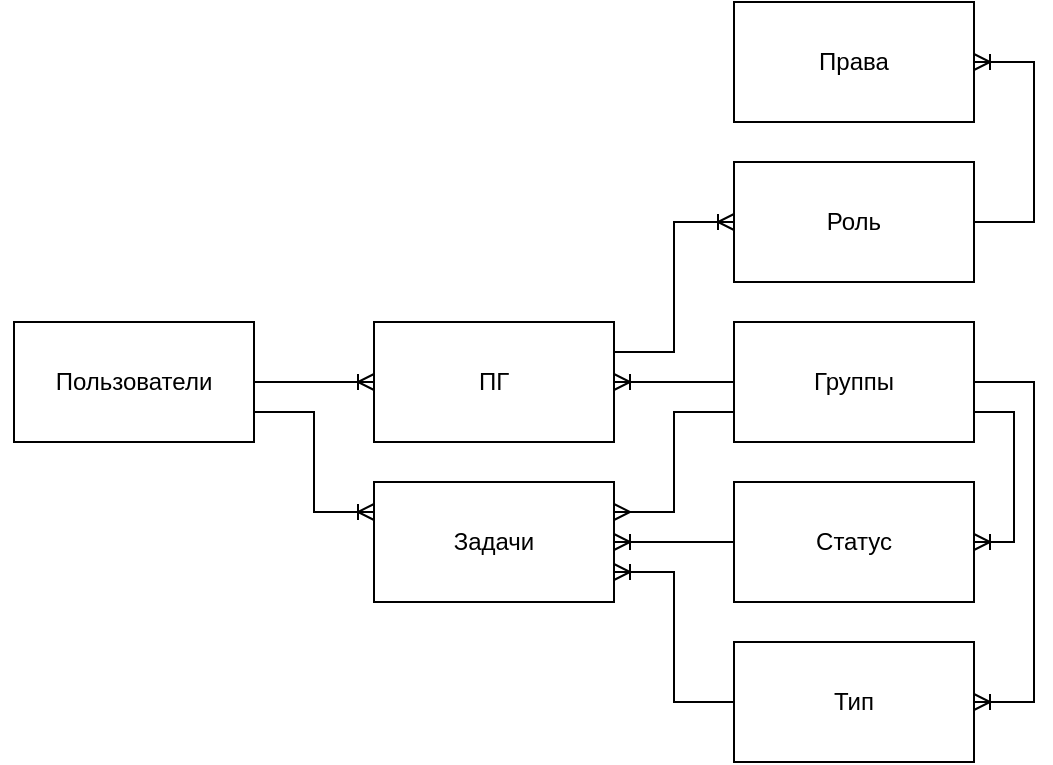 <mxfile version="16.2.4" type="github">
  <diagram id="R2lEEEUBdFMjLlhIrx00" name="Page-1">
    <mxGraphModel dx="1422" dy="762" grid="1" gridSize="10" guides="1" tooltips="1" connect="1" arrows="1" fold="1" page="1" pageScale="1" pageWidth="850" pageHeight="1100" math="0" shadow="0" extFonts="Permanent Marker^https://fonts.googleapis.com/css?family=Permanent+Marker">
      <root>
        <mxCell id="0" />
        <mxCell id="1" parent="0" />
        <mxCell id="lOkxg1QS74GlzmccPzkd-32" value="Пользователи" style="rounded=0;whiteSpace=wrap;html=1;" vertex="1" parent="1">
          <mxGeometry x="160" y="270" width="120" height="60" as="geometry" />
        </mxCell>
        <mxCell id="lOkxg1QS74GlzmccPzkd-33" value="Группы" style="rounded=0;whiteSpace=wrap;html=1;" vertex="1" parent="1">
          <mxGeometry x="520" y="270" width="120" height="60" as="geometry" />
        </mxCell>
        <mxCell id="lOkxg1QS74GlzmccPzkd-34" value="Задачи" style="rounded=0;whiteSpace=wrap;html=1;direction=east;" vertex="1" parent="1">
          <mxGeometry x="340" y="350" width="120" height="60" as="geometry" />
        </mxCell>
        <mxCell id="lOkxg1QS74GlzmccPzkd-35" value="ПГ" style="rounded=0;whiteSpace=wrap;html=1;" vertex="1" parent="1">
          <mxGeometry x="340" y="270" width="120" height="60" as="geometry" />
        </mxCell>
        <mxCell id="lOkxg1QS74GlzmccPzkd-40" value="" style="edgeStyle=entityRelationEdgeStyle;fontSize=12;html=1;endArrow=ERoneToMany;rounded=0;entryX=0;entryY=0.5;entryDx=0;entryDy=0;exitX=0;exitY=0.5;exitDx=0;exitDy=0;strokeColor=none;" edge="1" parent="1" source="lOkxg1QS74GlzmccPzkd-32" target="lOkxg1QS74GlzmccPzkd-34">
          <mxGeometry width="100" height="100" relative="1" as="geometry">
            <mxPoint x="110" y="510" as="sourcePoint" />
            <mxPoint x="50" y="410" as="targetPoint" />
          </mxGeometry>
        </mxCell>
        <mxCell id="lOkxg1QS74GlzmccPzkd-36" value="" style="edgeStyle=entityRelationEdgeStyle;fontSize=12;html=1;endArrow=ERoneToMany;rounded=0;exitX=0;exitY=0.5;exitDx=0;exitDy=0;entryX=1;entryY=0.5;entryDx=0;entryDy=0;" edge="1" parent="1" source="lOkxg1QS74GlzmccPzkd-33" target="lOkxg1QS74GlzmccPzkd-35">
          <mxGeometry width="100" height="100" relative="1" as="geometry">
            <mxPoint x="530" y="410" as="sourcePoint" />
            <mxPoint x="370" y="590" as="targetPoint" />
          </mxGeometry>
        </mxCell>
        <mxCell id="lOkxg1QS74GlzmccPzkd-37" value="" style="edgeStyle=entityRelationEdgeStyle;fontSize=12;html=1;endArrow=ERoneToMany;rounded=0;exitX=1;exitY=0.5;exitDx=0;exitDy=0;entryX=0;entryY=0.5;entryDx=0;entryDy=0;" edge="1" parent="1" source="lOkxg1QS74GlzmccPzkd-32" target="lOkxg1QS74GlzmccPzkd-35">
          <mxGeometry width="100" height="100" relative="1" as="geometry">
            <mxPoint x="300" y="370" as="sourcePoint" />
            <mxPoint x="500" y="590" as="targetPoint" />
          </mxGeometry>
        </mxCell>
        <mxCell id="lOkxg1QS74GlzmccPzkd-45" value="" style="edgeStyle=entityRelationEdgeStyle;fontSize=12;html=1;endArrow=ERmany;rounded=0;strokeColor=default;entryX=1;entryY=0.25;entryDx=0;entryDy=0;exitX=0;exitY=0.75;exitDx=0;exitDy=0;" edge="1" parent="1" source="lOkxg1QS74GlzmccPzkd-33" target="lOkxg1QS74GlzmccPzkd-34">
          <mxGeometry width="100" height="100" relative="1" as="geometry">
            <mxPoint x="530" y="400" as="sourcePoint" />
            <mxPoint x="460" y="440" as="targetPoint" />
          </mxGeometry>
        </mxCell>
        <mxCell id="lOkxg1QS74GlzmccPzkd-46" value="" style="edgeStyle=entityRelationEdgeStyle;fontSize=12;html=1;endArrow=ERoneToMany;rounded=0;strokeColor=default;entryX=0;entryY=0.25;entryDx=0;entryDy=0;exitX=1;exitY=0.75;exitDx=0;exitDy=0;" edge="1" parent="1" source="lOkxg1QS74GlzmccPzkd-32" target="lOkxg1QS74GlzmccPzkd-34">
          <mxGeometry width="100" height="100" relative="1" as="geometry">
            <mxPoint x="380" y="590" as="sourcePoint" />
            <mxPoint x="480" y="490" as="targetPoint" />
          </mxGeometry>
        </mxCell>
        <mxCell id="lOkxg1QS74GlzmccPzkd-47" value="Статус" style="rounded=0;whiteSpace=wrap;html=1;" vertex="1" parent="1">
          <mxGeometry x="520" y="350" width="120" height="60" as="geometry" />
        </mxCell>
        <mxCell id="lOkxg1QS74GlzmccPzkd-48" value="" style="fontSize=12;html=1;endArrow=ERoneToMany;rounded=0;strokeColor=default;entryX=1;entryY=0.5;entryDx=0;entryDy=0;exitX=1;exitY=0.75;exitDx=0;exitDy=0;" edge="1" parent="1" source="lOkxg1QS74GlzmccPzkd-33" target="lOkxg1QS74GlzmccPzkd-47">
          <mxGeometry width="100" height="100" relative="1" as="geometry">
            <mxPoint x="670" y="330" as="sourcePoint" />
            <mxPoint x="380" y="420" as="targetPoint" />
            <Array as="points">
              <mxPoint x="660" y="315" />
              <mxPoint x="660" y="380" />
            </Array>
          </mxGeometry>
        </mxCell>
        <mxCell id="lOkxg1QS74GlzmccPzkd-52" value="" style="edgeStyle=entityRelationEdgeStyle;fontSize=12;html=1;endArrow=ERoneToMany;rounded=0;strokeColor=default;exitX=0;exitY=0.5;exitDx=0;exitDy=0;entryX=1;entryY=0.5;entryDx=0;entryDy=0;" edge="1" parent="1" source="lOkxg1QS74GlzmccPzkd-47" target="lOkxg1QS74GlzmccPzkd-34">
          <mxGeometry width="100" height="100" relative="1" as="geometry">
            <mxPoint x="380" y="420" as="sourcePoint" />
            <mxPoint x="480" y="320" as="targetPoint" />
          </mxGeometry>
        </mxCell>
        <mxCell id="lOkxg1QS74GlzmccPzkd-53" value="Тип" style="rounded=0;whiteSpace=wrap;html=1;" vertex="1" parent="1">
          <mxGeometry x="520" y="430" width="120" height="60" as="geometry" />
        </mxCell>
        <mxCell id="lOkxg1QS74GlzmccPzkd-54" value="" style="edgeStyle=entityRelationEdgeStyle;fontSize=12;html=1;endArrow=ERoneToMany;rounded=0;strokeColor=default;exitX=1;exitY=0.5;exitDx=0;exitDy=0;entryX=1;entryY=0.5;entryDx=0;entryDy=0;" edge="1" parent="1" source="lOkxg1QS74GlzmccPzkd-33" target="lOkxg1QS74GlzmccPzkd-53">
          <mxGeometry width="100" height="100" relative="1" as="geometry">
            <mxPoint x="700" y="340" as="sourcePoint" />
            <mxPoint x="800" y="240" as="targetPoint" />
          </mxGeometry>
        </mxCell>
        <mxCell id="lOkxg1QS74GlzmccPzkd-55" value="" style="edgeStyle=entityRelationEdgeStyle;fontSize=12;html=1;endArrow=ERoneToMany;rounded=0;strokeColor=default;entryX=1;entryY=0.75;entryDx=0;entryDy=0;exitX=0;exitY=0.5;exitDx=0;exitDy=0;" edge="1" parent="1" source="lOkxg1QS74GlzmccPzkd-53" target="lOkxg1QS74GlzmccPzkd-34">
          <mxGeometry width="100" height="100" relative="1" as="geometry">
            <mxPoint x="410" y="680" as="sourcePoint" />
            <mxPoint x="480" y="470" as="targetPoint" />
          </mxGeometry>
        </mxCell>
        <mxCell id="lOkxg1QS74GlzmccPzkd-56" value="Роль" style="rounded=0;whiteSpace=wrap;html=1;" vertex="1" parent="1">
          <mxGeometry x="520" y="190" width="120" height="60" as="geometry" />
        </mxCell>
        <mxCell id="lOkxg1QS74GlzmccPzkd-57" value="" style="edgeStyle=entityRelationEdgeStyle;fontSize=12;html=1;endArrow=ERoneToMany;rounded=0;strokeColor=default;entryX=0;entryY=0.5;entryDx=0;entryDy=0;exitX=1;exitY=0.25;exitDx=0;exitDy=0;" edge="1" parent="1" source="lOkxg1QS74GlzmccPzkd-35" target="lOkxg1QS74GlzmccPzkd-56">
          <mxGeometry width="100" height="100" relative="1" as="geometry">
            <mxPoint x="380" y="420" as="sourcePoint" />
            <mxPoint x="480" y="320" as="targetPoint" />
          </mxGeometry>
        </mxCell>
        <mxCell id="lOkxg1QS74GlzmccPzkd-58" value="Права" style="rounded=0;whiteSpace=wrap;html=1;" vertex="1" parent="1">
          <mxGeometry x="520" y="110" width="120" height="60" as="geometry" />
        </mxCell>
        <mxCell id="lOkxg1QS74GlzmccPzkd-59" value="" style="edgeStyle=entityRelationEdgeStyle;fontSize=12;html=1;endArrow=ERoneToMany;rounded=0;strokeColor=default;exitX=1;exitY=0.5;exitDx=0;exitDy=0;entryX=1;entryY=0.5;entryDx=0;entryDy=0;" edge="1" parent="1" source="lOkxg1QS74GlzmccPzkd-56" target="lOkxg1QS74GlzmccPzkd-58">
          <mxGeometry width="100" height="100" relative="1" as="geometry">
            <mxPoint x="380" y="420" as="sourcePoint" />
            <mxPoint x="480" y="320" as="targetPoint" />
          </mxGeometry>
        </mxCell>
      </root>
    </mxGraphModel>
  </diagram>
</mxfile>
